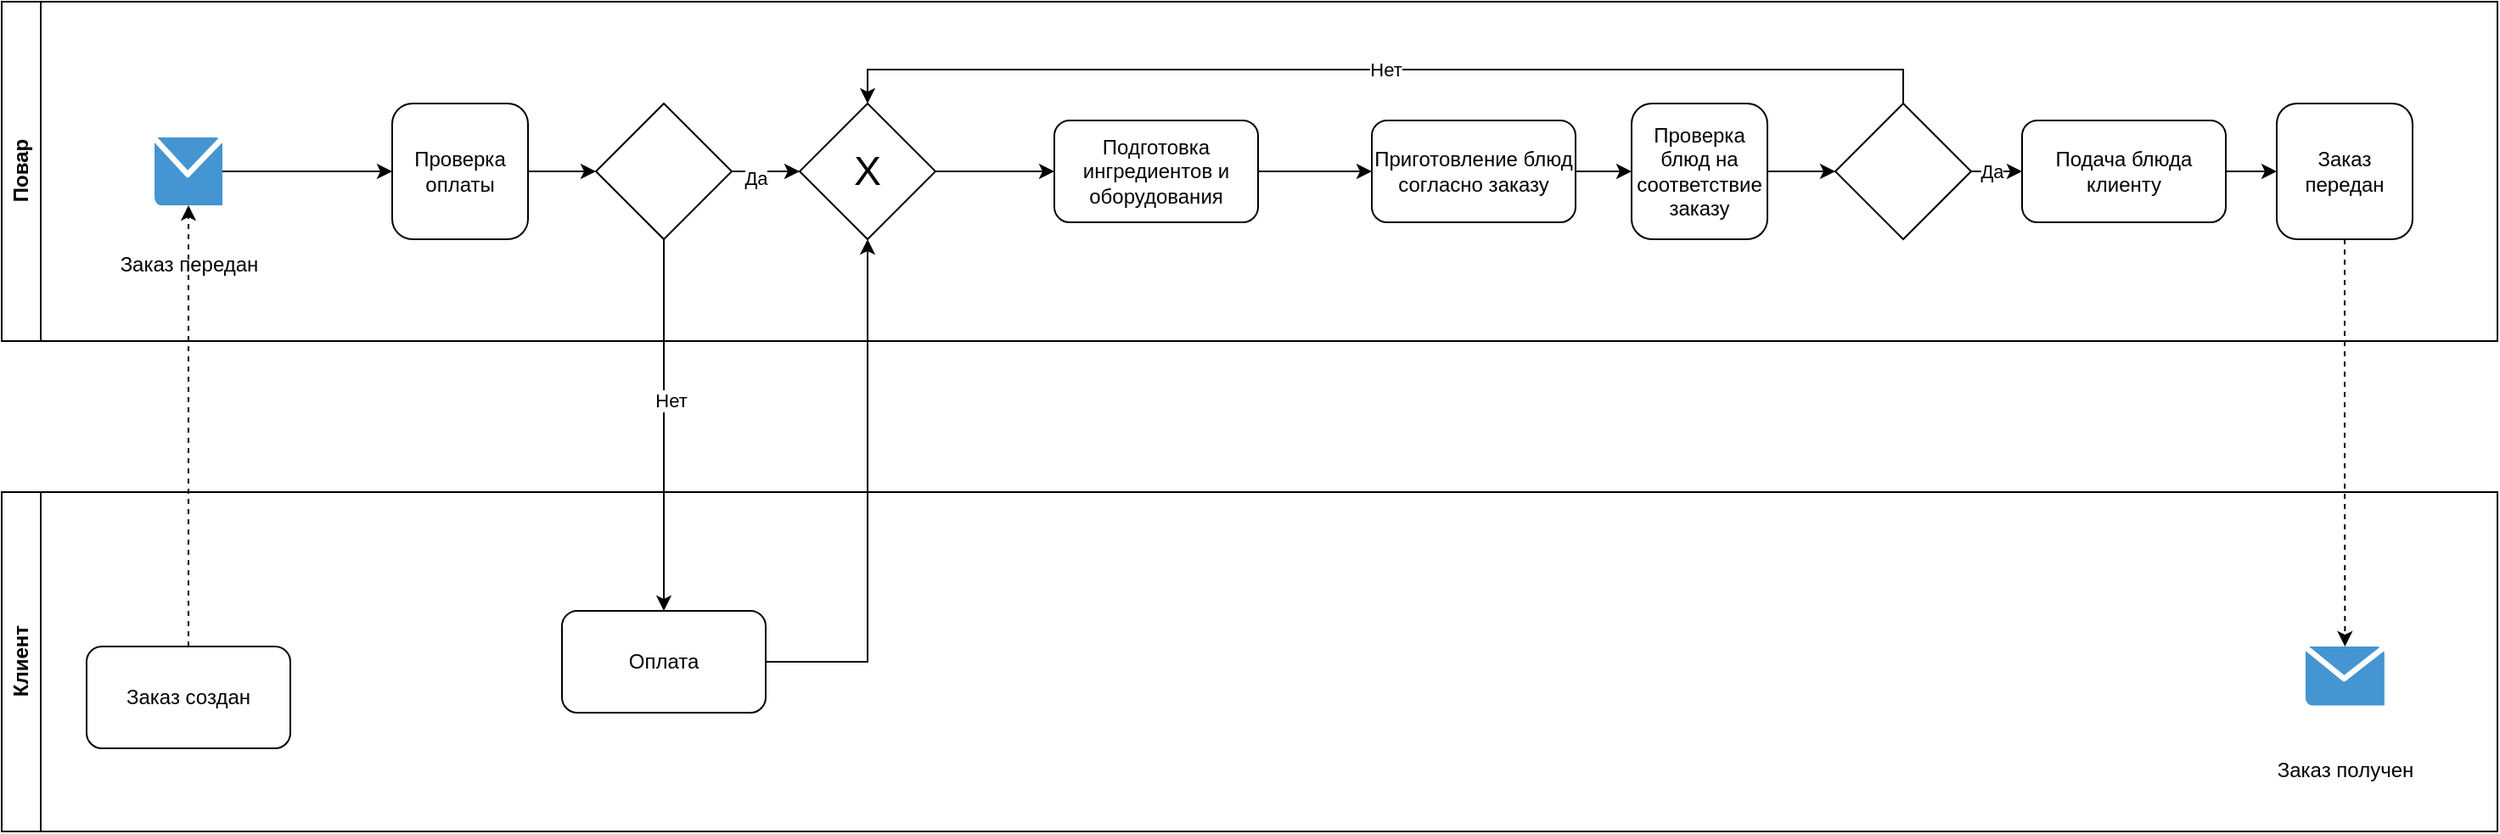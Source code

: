 <mxfile version="22.0.2" type="device">
  <diagram id="Fqjd-lwi6O4fydthMyqD" name="Page-1">
    <mxGraphModel dx="1723" dy="1167" grid="1" gridSize="10" guides="1" tooltips="1" connect="1" arrows="1" fold="1" page="1" pageScale="1" pageWidth="827" pageHeight="1169" math="0" shadow="0">
      <root>
        <mxCell id="0" />
        <mxCell id="1" parent="0" />
        <mxCell id="h-uD9S3wf5GWqynWpdNH-2" value="Повар" style="swimlane;horizontal=0;whiteSpace=wrap;html=1;" parent="1" vertex="1">
          <mxGeometry x="40" y="360" width="1470" height="200" as="geometry" />
        </mxCell>
        <mxCell id="h-uD9S3wf5GWqynWpdNH-22" style="edgeStyle=orthogonalEdgeStyle;rounded=0;orthogonalLoop=1;jettySize=auto;html=1;exitX=1;exitY=0.5;exitDx=0;exitDy=0;entryX=0;entryY=0.5;entryDx=0;entryDy=0;" parent="h-uD9S3wf5GWqynWpdNH-2" source="h-uD9S3wf5GWqynWpdNH-6" target="h-uD9S3wf5GWqynWpdNH-20" edge="1">
          <mxGeometry relative="1" as="geometry" />
        </mxCell>
        <mxCell id="h-uD9S3wf5GWqynWpdNH-6" value="Подготовка ингредиентов и оборудования" style="rounded=1;whiteSpace=wrap;html=1;" parent="h-uD9S3wf5GWqynWpdNH-2" vertex="1">
          <mxGeometry x="620" y="70" width="120" height="60" as="geometry" />
        </mxCell>
        <mxCell id="a1m9QazO8E89KEp7pTMw-18" style="edgeStyle=orthogonalEdgeStyle;rounded=0;orthogonalLoop=1;jettySize=auto;html=1;exitX=1;exitY=0.5;exitDx=0;exitDy=0;entryX=0;entryY=0.5;entryDx=0;entryDy=0;" edge="1" parent="h-uD9S3wf5GWqynWpdNH-2" source="h-uD9S3wf5GWqynWpdNH-9" target="a1m9QazO8E89KEp7pTMw-15">
          <mxGeometry relative="1" as="geometry" />
        </mxCell>
        <mxCell id="h-uD9S3wf5GWqynWpdNH-9" value="Проверка оплаты" style="whiteSpace=wrap;html=1;rounded=1;" parent="h-uD9S3wf5GWqynWpdNH-2" vertex="1">
          <mxGeometry x="230" y="60" width="80" height="80" as="geometry" />
        </mxCell>
        <mxCell id="h-uD9S3wf5GWqynWpdNH-18" style="edgeStyle=orthogonalEdgeStyle;rounded=0;orthogonalLoop=1;jettySize=auto;html=1;exitX=1;exitY=0.5;exitDx=0;exitDy=0;entryX=0;entryY=0.5;entryDx=0;entryDy=0;" parent="h-uD9S3wf5GWqynWpdNH-2" source="h-uD9S3wf5GWqynWpdNH-13" target="h-uD9S3wf5GWqynWpdNH-6" edge="1">
          <mxGeometry relative="1" as="geometry" />
        </mxCell>
        <mxCell id="h-uD9S3wf5GWqynWpdNH-13" value="&lt;font style=&quot;font-size: 24px;&quot;&gt;X&lt;/font&gt;" style="rhombus;whiteSpace=wrap;html=1;" parent="h-uD9S3wf5GWqynWpdNH-2" vertex="1">
          <mxGeometry x="470" y="60" width="80" height="80" as="geometry" />
        </mxCell>
        <mxCell id="h-uD9S3wf5GWqynWpdNH-24" style="edgeStyle=orthogonalEdgeStyle;rounded=0;orthogonalLoop=1;jettySize=auto;html=1;exitX=1;exitY=0.5;exitDx=0;exitDy=0;entryX=0;entryY=0.5;entryDx=0;entryDy=0;" parent="h-uD9S3wf5GWqynWpdNH-2" source="h-uD9S3wf5GWqynWpdNH-20" target="h-uD9S3wf5GWqynWpdNH-23" edge="1">
          <mxGeometry relative="1" as="geometry" />
        </mxCell>
        <mxCell id="h-uD9S3wf5GWqynWpdNH-20" value="Приготовление блюд согласно заказу" style="rounded=1;whiteSpace=wrap;html=1;" parent="h-uD9S3wf5GWqynWpdNH-2" vertex="1">
          <mxGeometry x="807" y="70" width="120" height="60" as="geometry" />
        </mxCell>
        <mxCell id="a1m9QazO8E89KEp7pTMw-11" style="edgeStyle=orthogonalEdgeStyle;rounded=0;orthogonalLoop=1;jettySize=auto;html=1;exitX=1;exitY=0.5;exitDx=0;exitDy=0;entryX=0;entryY=0.5;entryDx=0;entryDy=0;" edge="1" parent="h-uD9S3wf5GWqynWpdNH-2" source="h-uD9S3wf5GWqynWpdNH-23" target="a1m9QazO8E89KEp7pTMw-10">
          <mxGeometry relative="1" as="geometry" />
        </mxCell>
        <mxCell id="h-uD9S3wf5GWqynWpdNH-23" value="Проверка блюд на соответствие заказу" style="whiteSpace=wrap;html=1;rounded=1;" parent="h-uD9S3wf5GWqynWpdNH-2" vertex="1">
          <mxGeometry x="960" y="60" width="80" height="80" as="geometry" />
        </mxCell>
        <mxCell id="a1m9QazO8E89KEp7pTMw-5" style="edgeStyle=orthogonalEdgeStyle;rounded=0;orthogonalLoop=1;jettySize=auto;html=1;exitX=1;exitY=0.5;exitDx=0;exitDy=0;entryX=0;entryY=0.5;entryDx=0;entryDy=0;" edge="1" parent="h-uD9S3wf5GWqynWpdNH-2" source="h-uD9S3wf5GWqynWpdNH-26" target="h-uD9S3wf5GWqynWpdNH-27">
          <mxGeometry relative="1" as="geometry" />
        </mxCell>
        <mxCell id="h-uD9S3wf5GWqynWpdNH-26" value="Подача блюда клиенту" style="rounded=1;whiteSpace=wrap;html=1;" parent="h-uD9S3wf5GWqynWpdNH-2" vertex="1">
          <mxGeometry x="1190" y="70" width="120" height="60" as="geometry" />
        </mxCell>
        <mxCell id="h-uD9S3wf5GWqynWpdNH-4" value="" style="whiteSpace=wrap;html=1;aspect=fixed;shadow=0;dashed=0;strokeColor=none;fillColor=#4495D1;labelPosition=center;verticalLabelPosition=bottom;verticalAlign=top;outlineConnect=0;shape=mxgraph.veeam.2d.letter;" parent="h-uD9S3wf5GWqynWpdNH-2" vertex="1">
          <mxGeometry x="90" y="80" width="40" height="40" as="geometry" />
        </mxCell>
        <mxCell id="a1m9QazO8E89KEp7pTMw-3" value="Заказ передан" style="text;html=1;align=center;verticalAlign=middle;resizable=0;points=[];autosize=1;strokeColor=none;fillColor=none;" vertex="1" parent="h-uD9S3wf5GWqynWpdNH-2">
          <mxGeometry x="60" y="140" width="100" height="30" as="geometry" />
        </mxCell>
        <mxCell id="h-uD9S3wf5GWqynWpdNH-27" value="Заказ передан" style="whiteSpace=wrap;html=1;aspect=fixed;rounded=1;" parent="h-uD9S3wf5GWqynWpdNH-2" vertex="1">
          <mxGeometry x="1340" y="60" width="80" height="80" as="geometry" />
        </mxCell>
        <mxCell id="a1m9QazO8E89KEp7pTMw-9" value="" style="endArrow=classic;html=1;rounded=0;entryX=0;entryY=0.5;entryDx=0;entryDy=0;" edge="1" parent="h-uD9S3wf5GWqynWpdNH-2" source="h-uD9S3wf5GWqynWpdNH-4" target="h-uD9S3wf5GWqynWpdNH-9">
          <mxGeometry width="50" height="50" relative="1" as="geometry">
            <mxPoint x="200" y="120" as="sourcePoint" />
            <mxPoint x="250" y="70" as="targetPoint" />
          </mxGeometry>
        </mxCell>
        <mxCell id="a1m9QazO8E89KEp7pTMw-12" style="edgeStyle=orthogonalEdgeStyle;rounded=0;orthogonalLoop=1;jettySize=auto;html=1;exitX=1;exitY=0.5;exitDx=0;exitDy=0;entryX=0;entryY=0.5;entryDx=0;entryDy=0;" edge="1" parent="h-uD9S3wf5GWqynWpdNH-2" source="a1m9QazO8E89KEp7pTMw-10" target="h-uD9S3wf5GWqynWpdNH-26">
          <mxGeometry relative="1" as="geometry" />
        </mxCell>
        <mxCell id="a1m9QazO8E89KEp7pTMw-14" value="Да" style="edgeLabel;html=1;align=center;verticalAlign=middle;resizable=0;points=[];" vertex="1" connectable="0" parent="a1m9QazO8E89KEp7pTMw-12">
          <mxGeometry x="-0.248" relative="1" as="geometry">
            <mxPoint as="offset" />
          </mxGeometry>
        </mxCell>
        <mxCell id="a1m9QazO8E89KEp7pTMw-13" value="Нет" style="edgeStyle=orthogonalEdgeStyle;rounded=0;orthogonalLoop=1;jettySize=auto;html=1;exitX=0.5;exitY=0;exitDx=0;exitDy=0;entryX=0.5;entryY=0;entryDx=0;entryDy=0;" edge="1" parent="h-uD9S3wf5GWqynWpdNH-2" source="a1m9QazO8E89KEp7pTMw-10" target="h-uD9S3wf5GWqynWpdNH-13">
          <mxGeometry relative="1" as="geometry" />
        </mxCell>
        <mxCell id="a1m9QazO8E89KEp7pTMw-10" value="" style="rhombus;whiteSpace=wrap;html=1;" vertex="1" parent="h-uD9S3wf5GWqynWpdNH-2">
          <mxGeometry x="1080" y="60" width="80" height="80" as="geometry" />
        </mxCell>
        <mxCell id="a1m9QazO8E89KEp7pTMw-16" style="edgeStyle=orthogonalEdgeStyle;rounded=0;orthogonalLoop=1;jettySize=auto;html=1;exitX=1;exitY=0.5;exitDx=0;exitDy=0;entryX=0;entryY=0.5;entryDx=0;entryDy=0;" edge="1" parent="h-uD9S3wf5GWqynWpdNH-2" source="a1m9QazO8E89KEp7pTMw-15" target="h-uD9S3wf5GWqynWpdNH-13">
          <mxGeometry relative="1" as="geometry" />
        </mxCell>
        <mxCell id="a1m9QazO8E89KEp7pTMw-19" value="Да" style="edgeLabel;html=1;align=center;verticalAlign=middle;resizable=0;points=[];" vertex="1" connectable="0" parent="a1m9QazO8E89KEp7pTMw-16">
          <mxGeometry x="-0.293" y="-4" relative="1" as="geometry">
            <mxPoint as="offset" />
          </mxGeometry>
        </mxCell>
        <mxCell id="a1m9QazO8E89KEp7pTMw-15" value="" style="rhombus;whiteSpace=wrap;html=1;" vertex="1" parent="h-uD9S3wf5GWqynWpdNH-2">
          <mxGeometry x="350" y="60" width="80" height="80" as="geometry" />
        </mxCell>
        <mxCell id="h-uD9S3wf5GWqynWpdNH-17" style="edgeStyle=orthogonalEdgeStyle;rounded=0;orthogonalLoop=1;jettySize=auto;html=1;exitX=1;exitY=0.5;exitDx=0;exitDy=0;entryX=0.5;entryY=1;entryDx=0;entryDy=0;" parent="1" source="h-uD9S3wf5GWqynWpdNH-8" target="h-uD9S3wf5GWqynWpdNH-13" edge="1">
          <mxGeometry relative="1" as="geometry" />
        </mxCell>
        <mxCell id="h-uD9S3wf5GWqynWpdNH-3" value="Клиент" style="swimlane;horizontal=0;whiteSpace=wrap;html=1;" parent="1" vertex="1">
          <mxGeometry x="40" y="649" width="1470" height="200" as="geometry" />
        </mxCell>
        <mxCell id="h-uD9S3wf5GWqynWpdNH-8" value="Оплата" style="rounded=1;whiteSpace=wrap;html=1;" parent="h-uD9S3wf5GWqynWpdNH-3" vertex="1">
          <mxGeometry x="330" y="70" width="120" height="60" as="geometry" />
        </mxCell>
        <mxCell id="a1m9QazO8E89KEp7pTMw-1" value="Заказ создан" style="rounded=1;whiteSpace=wrap;html=1;" vertex="1" parent="h-uD9S3wf5GWqynWpdNH-3">
          <mxGeometry x="50" y="91" width="120" height="60" as="geometry" />
        </mxCell>
        <mxCell id="a1m9QazO8E89KEp7pTMw-6" value="" style="shadow=0;dashed=0;html=1;strokeColor=none;fillColor=#4495D1;labelPosition=center;verticalLabelPosition=bottom;verticalAlign=top;align=center;outlineConnect=0;shape=mxgraph.veeam.2d.letter;" vertex="1" parent="h-uD9S3wf5GWqynWpdNH-3">
          <mxGeometry x="1357" y="91" width="46.4" height="34.8" as="geometry" />
        </mxCell>
        <mxCell id="a1m9QazO8E89KEp7pTMw-2" style="edgeStyle=orthogonalEdgeStyle;rounded=0;orthogonalLoop=1;jettySize=auto;html=1;exitX=0.5;exitY=0;exitDx=0;exitDy=0;dashed=1;" edge="1" parent="1" source="a1m9QazO8E89KEp7pTMw-1" target="h-uD9S3wf5GWqynWpdNH-4">
          <mxGeometry relative="1" as="geometry" />
        </mxCell>
        <mxCell id="a1m9QazO8E89KEp7pTMw-7" value="Заказ получен" style="text;html=1;align=center;verticalAlign=middle;resizable=0;points=[];autosize=1;strokeColor=none;fillColor=none;" vertex="1" parent="1">
          <mxGeometry x="1370" y="798" width="100" height="30" as="geometry" />
        </mxCell>
        <mxCell id="a1m9QazO8E89KEp7pTMw-8" style="edgeStyle=orthogonalEdgeStyle;rounded=0;orthogonalLoop=1;jettySize=auto;html=1;exitX=0.5;exitY=1;exitDx=0;exitDy=0;dashed=1;" edge="1" parent="1" source="h-uD9S3wf5GWqynWpdNH-27" target="a1m9QazO8E89KEp7pTMw-6">
          <mxGeometry relative="1" as="geometry" />
        </mxCell>
        <mxCell id="a1m9QazO8E89KEp7pTMw-17" style="edgeStyle=orthogonalEdgeStyle;rounded=0;orthogonalLoop=1;jettySize=auto;html=1;exitX=0.5;exitY=1;exitDx=0;exitDy=0;entryX=0.5;entryY=0;entryDx=0;entryDy=0;" edge="1" parent="1" source="a1m9QazO8E89KEp7pTMw-15" target="h-uD9S3wf5GWqynWpdNH-8">
          <mxGeometry relative="1" as="geometry" />
        </mxCell>
        <mxCell id="a1m9QazO8E89KEp7pTMw-20" value="Нет" style="edgeLabel;html=1;align=center;verticalAlign=middle;resizable=0;points=[];" vertex="1" connectable="0" parent="a1m9QazO8E89KEp7pTMw-17">
          <mxGeometry x="-0.138" y="4" relative="1" as="geometry">
            <mxPoint as="offset" />
          </mxGeometry>
        </mxCell>
      </root>
    </mxGraphModel>
  </diagram>
</mxfile>
